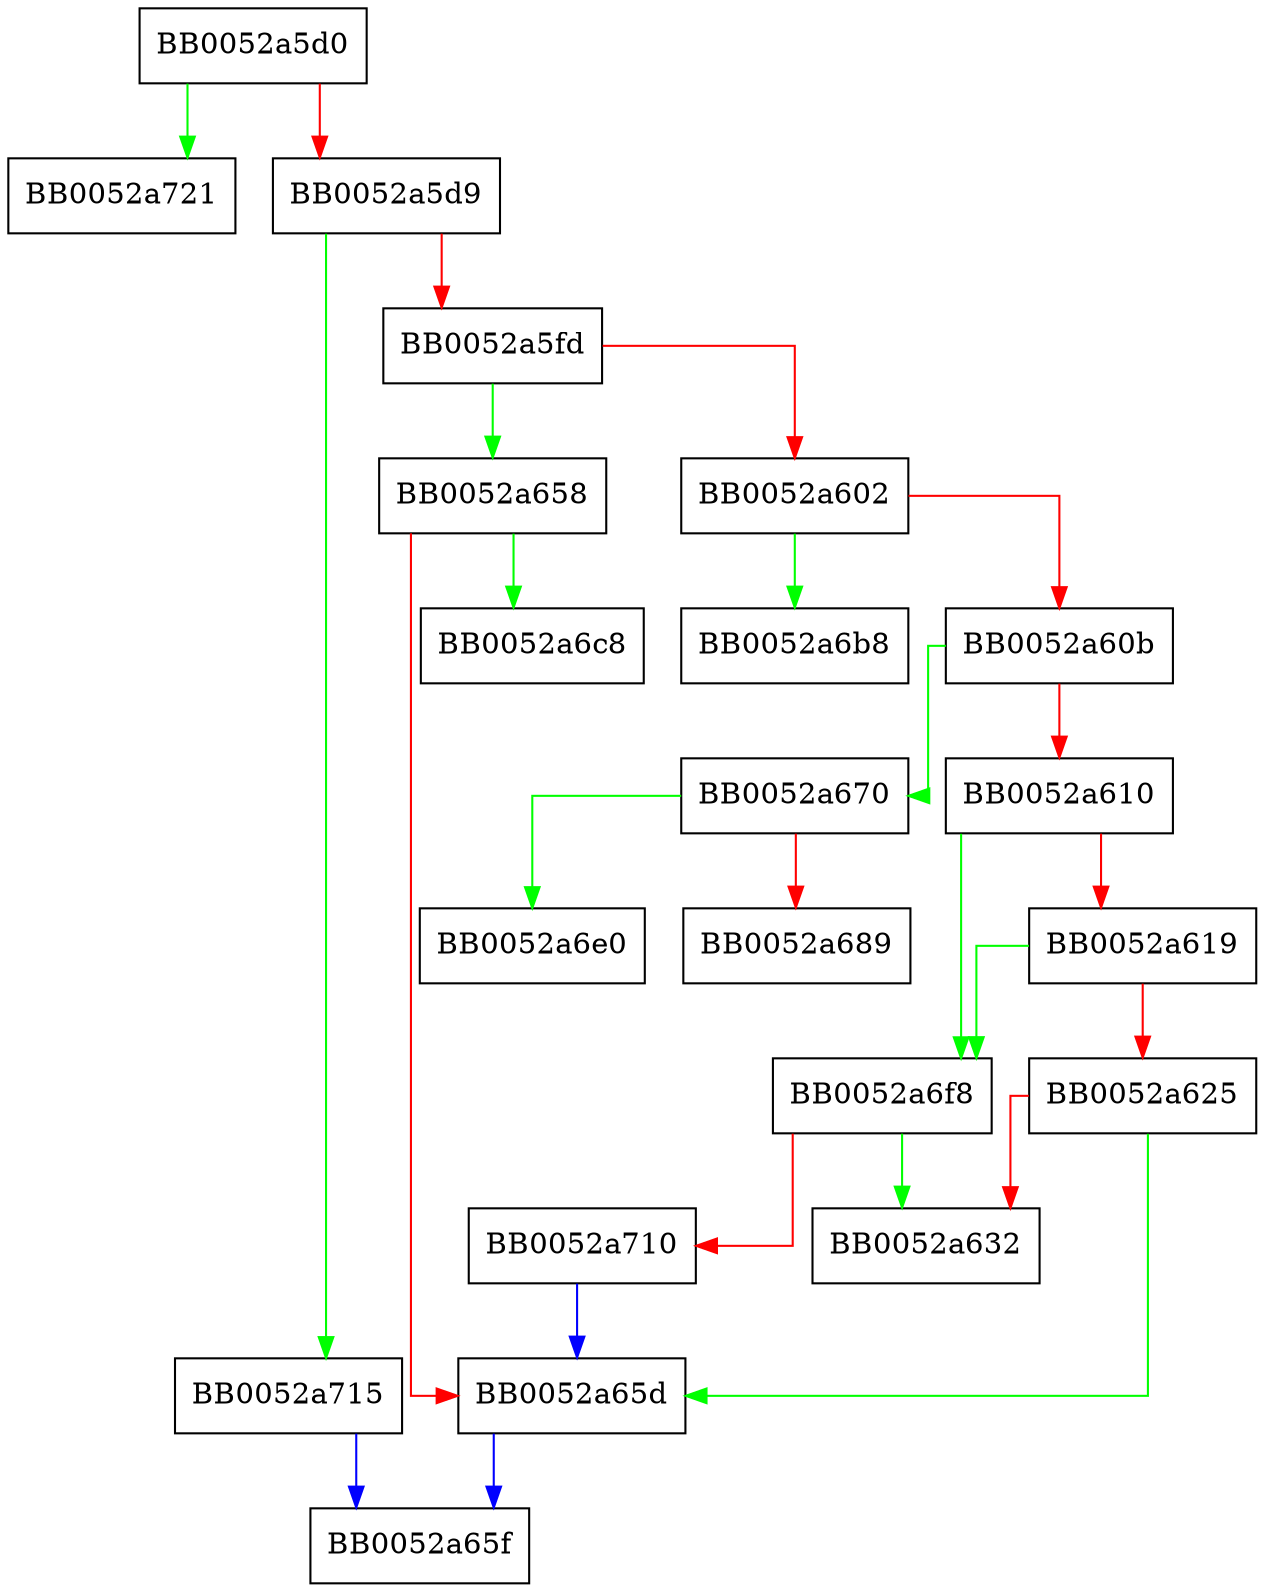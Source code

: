 digraph prefix_ctrl {
  node [shape="box"];
  graph [splines=ortho];
  BB0052a5d0 -> BB0052a721 [color="green"];
  BB0052a5d0 -> BB0052a5d9 [color="red"];
  BB0052a5d9 -> BB0052a715 [color="green"];
  BB0052a5d9 -> BB0052a5fd [color="red"];
  BB0052a5fd -> BB0052a658 [color="green"];
  BB0052a5fd -> BB0052a602 [color="red"];
  BB0052a602 -> BB0052a6b8 [color="green"];
  BB0052a602 -> BB0052a60b [color="red"];
  BB0052a60b -> BB0052a670 [color="green"];
  BB0052a60b -> BB0052a610 [color="red"];
  BB0052a610 -> BB0052a6f8 [color="green"];
  BB0052a610 -> BB0052a619 [color="red"];
  BB0052a619 -> BB0052a6f8 [color="green"];
  BB0052a619 -> BB0052a625 [color="red"];
  BB0052a625 -> BB0052a65d [color="green"];
  BB0052a625 -> BB0052a632 [color="red"];
  BB0052a658 -> BB0052a6c8 [color="green"];
  BB0052a658 -> BB0052a65d [color="red"];
  BB0052a65d -> BB0052a65f [color="blue"];
  BB0052a670 -> BB0052a6e0 [color="green"];
  BB0052a670 -> BB0052a689 [color="red"];
  BB0052a6f8 -> BB0052a632 [color="green"];
  BB0052a6f8 -> BB0052a710 [color="red"];
  BB0052a710 -> BB0052a65d [color="blue"];
  BB0052a715 -> BB0052a65f [color="blue"];
}